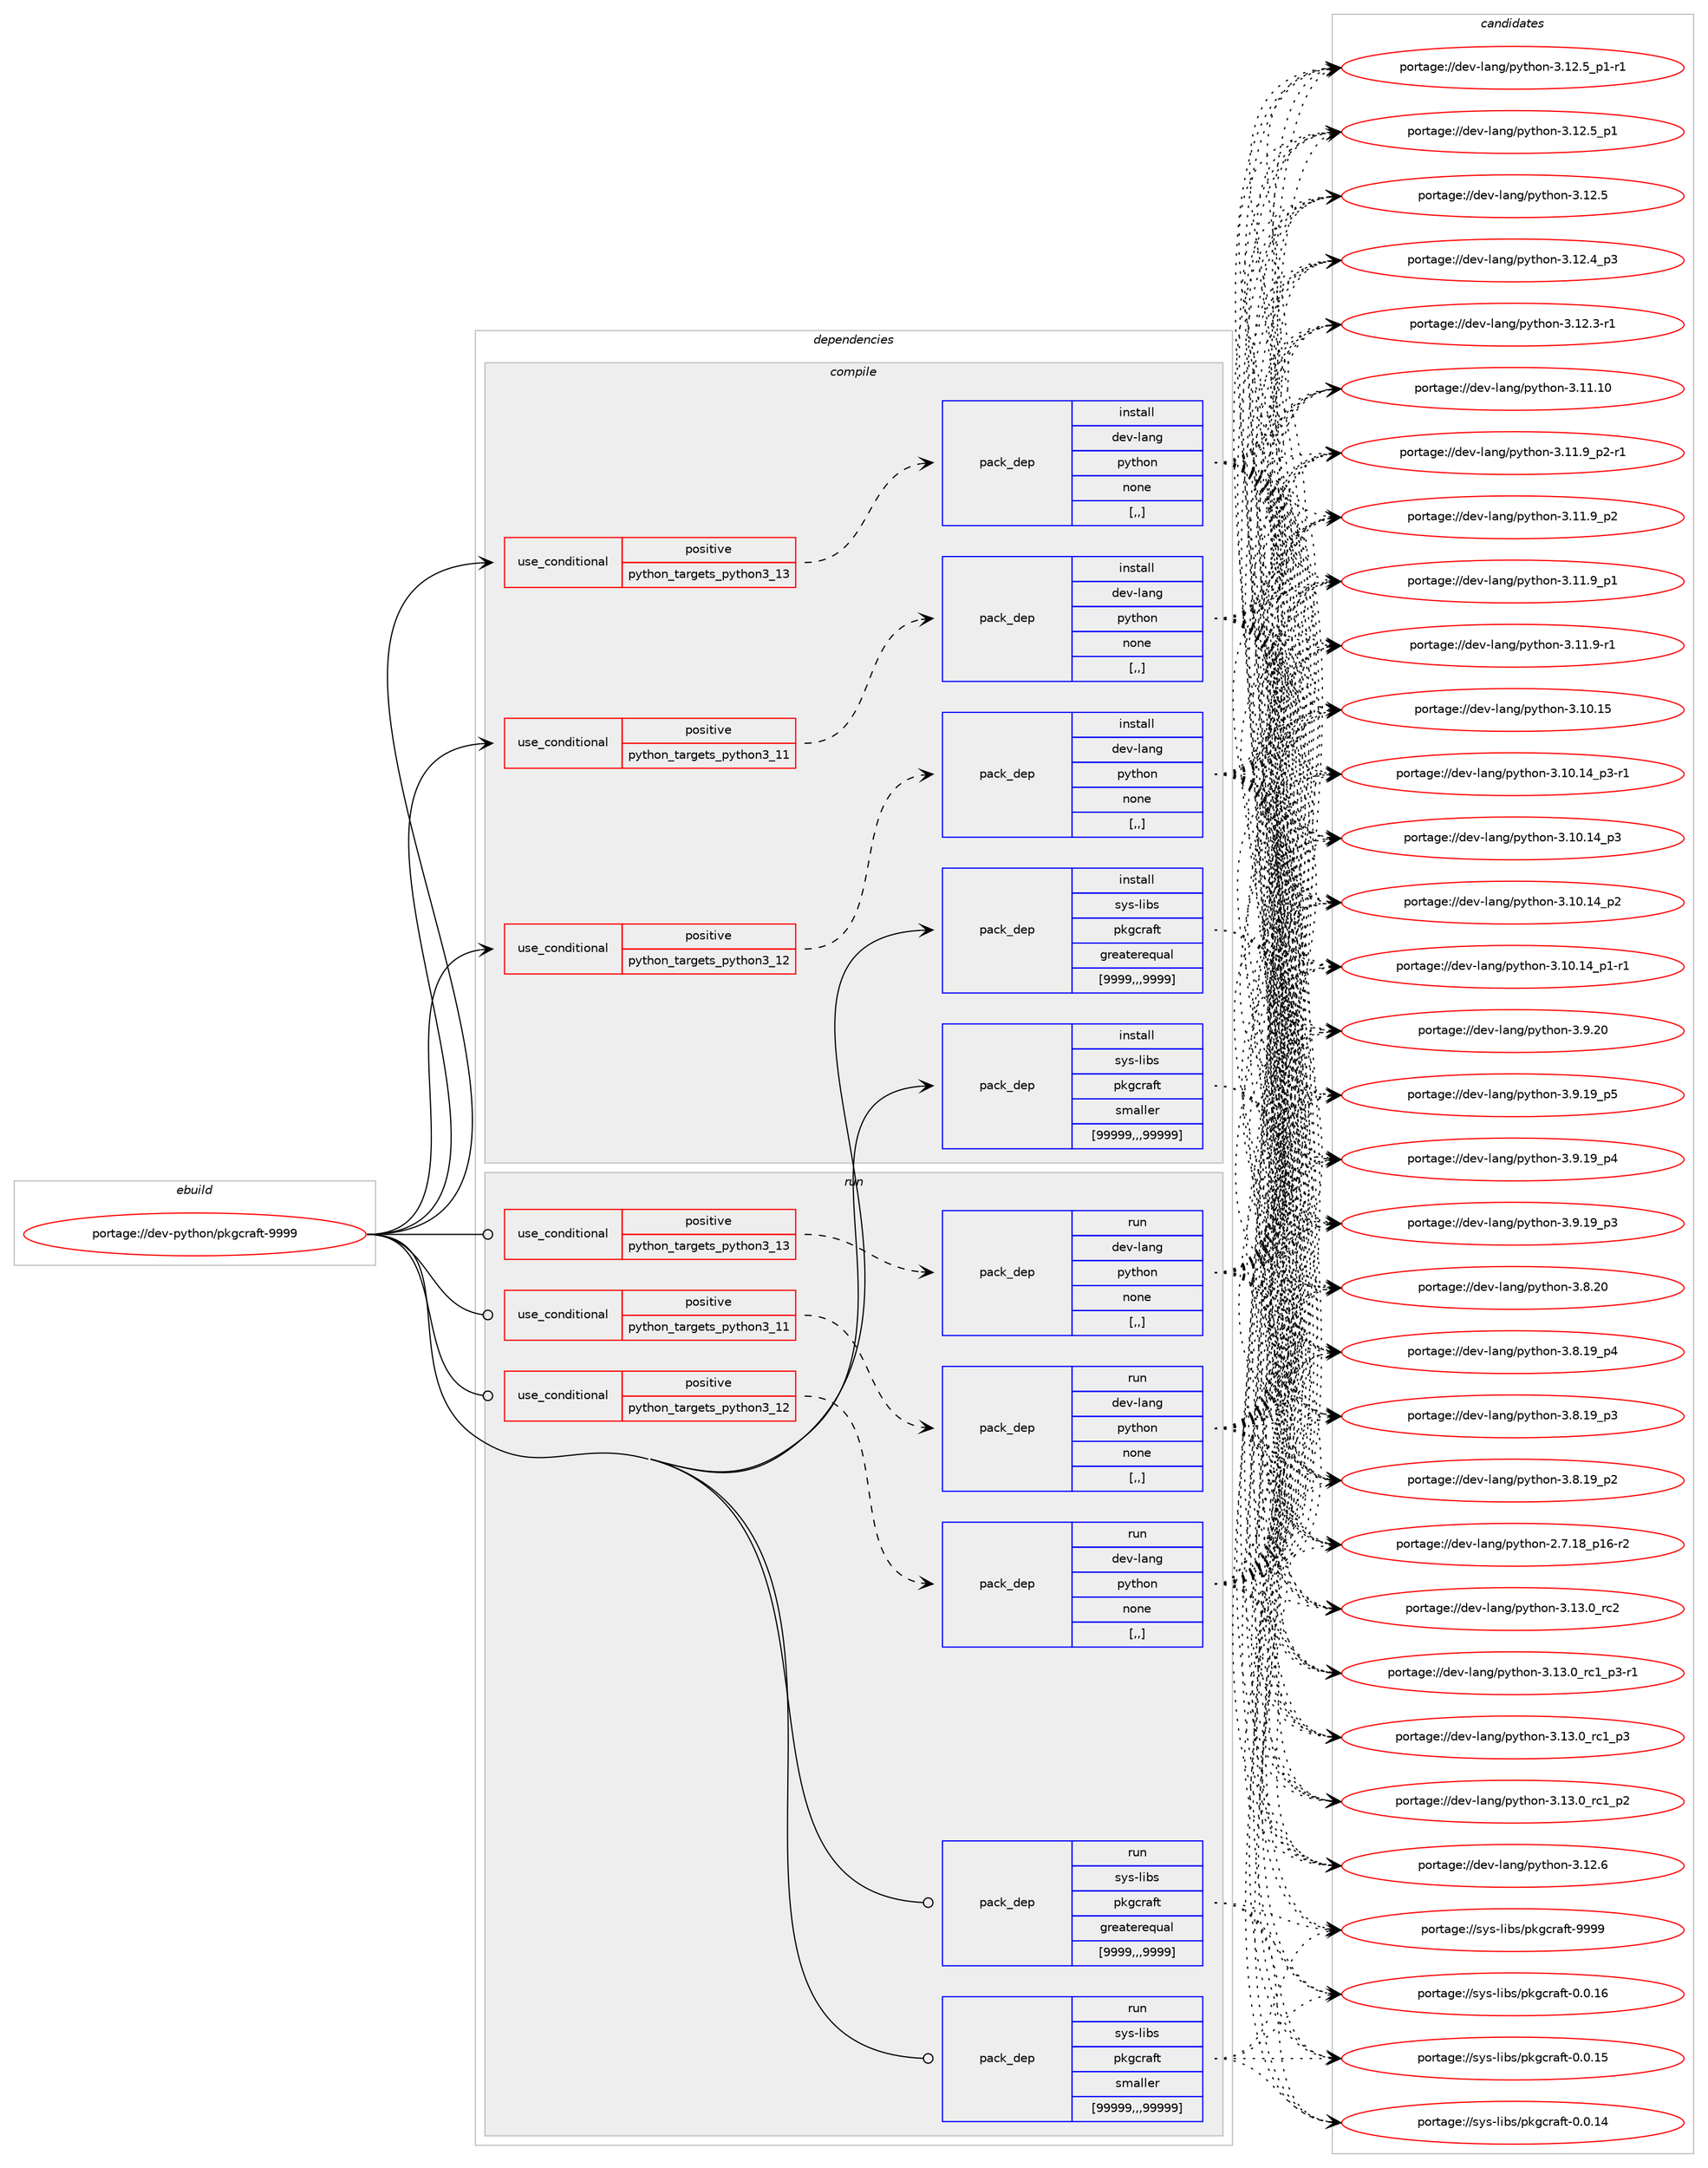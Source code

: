 digraph prolog {

# *************
# Graph options
# *************

newrank=true;
concentrate=true;
compound=true;
graph [rankdir=LR,fontname=Helvetica,fontsize=10,ranksep=1.5];#, ranksep=2.5, nodesep=0.2];
edge  [arrowhead=vee];
node  [fontname=Helvetica,fontsize=10];

# **********
# The ebuild
# **********

subgraph cluster_leftcol {
color=gray;
label=<<i>ebuild</i>>;
id [label="portage://dev-python/pkgcraft-9999", color=red, width=4, href="../dev-python/pkgcraft-9999.svg"];
}

# ****************
# The dependencies
# ****************

subgraph cluster_midcol {
color=gray;
label=<<i>dependencies</i>>;
subgraph cluster_compile {
fillcolor="#eeeeee";
style=filled;
label=<<i>compile</i>>;
subgraph cond166524 {
dependency649297 [label=<<TABLE BORDER="0" CELLBORDER="1" CELLSPACING="0" CELLPADDING="4"><TR><TD ROWSPAN="3" CELLPADDING="10">use_conditional</TD></TR><TR><TD>positive</TD></TR><TR><TD>python_targets_python3_11</TD></TR></TABLE>>, shape=none, color=red];
subgraph pack477952 {
dependency649298 [label=<<TABLE BORDER="0" CELLBORDER="1" CELLSPACING="0" CELLPADDING="4" WIDTH="220"><TR><TD ROWSPAN="6" CELLPADDING="30">pack_dep</TD></TR><TR><TD WIDTH="110">install</TD></TR><TR><TD>dev-lang</TD></TR><TR><TD>python</TD></TR><TR><TD>none</TD></TR><TR><TD>[,,]</TD></TR></TABLE>>, shape=none, color=blue];
}
dependency649297:e -> dependency649298:w [weight=20,style="dashed",arrowhead="vee"];
}
id:e -> dependency649297:w [weight=20,style="solid",arrowhead="vee"];
subgraph cond166525 {
dependency649299 [label=<<TABLE BORDER="0" CELLBORDER="1" CELLSPACING="0" CELLPADDING="4"><TR><TD ROWSPAN="3" CELLPADDING="10">use_conditional</TD></TR><TR><TD>positive</TD></TR><TR><TD>python_targets_python3_12</TD></TR></TABLE>>, shape=none, color=red];
subgraph pack477953 {
dependency649300 [label=<<TABLE BORDER="0" CELLBORDER="1" CELLSPACING="0" CELLPADDING="4" WIDTH="220"><TR><TD ROWSPAN="6" CELLPADDING="30">pack_dep</TD></TR><TR><TD WIDTH="110">install</TD></TR><TR><TD>dev-lang</TD></TR><TR><TD>python</TD></TR><TR><TD>none</TD></TR><TR><TD>[,,]</TD></TR></TABLE>>, shape=none, color=blue];
}
dependency649299:e -> dependency649300:w [weight=20,style="dashed",arrowhead="vee"];
}
id:e -> dependency649299:w [weight=20,style="solid",arrowhead="vee"];
subgraph cond166526 {
dependency649301 [label=<<TABLE BORDER="0" CELLBORDER="1" CELLSPACING="0" CELLPADDING="4"><TR><TD ROWSPAN="3" CELLPADDING="10">use_conditional</TD></TR><TR><TD>positive</TD></TR><TR><TD>python_targets_python3_13</TD></TR></TABLE>>, shape=none, color=red];
subgraph pack477954 {
dependency649302 [label=<<TABLE BORDER="0" CELLBORDER="1" CELLSPACING="0" CELLPADDING="4" WIDTH="220"><TR><TD ROWSPAN="6" CELLPADDING="30">pack_dep</TD></TR><TR><TD WIDTH="110">install</TD></TR><TR><TD>dev-lang</TD></TR><TR><TD>python</TD></TR><TR><TD>none</TD></TR><TR><TD>[,,]</TD></TR></TABLE>>, shape=none, color=blue];
}
dependency649301:e -> dependency649302:w [weight=20,style="dashed",arrowhead="vee"];
}
id:e -> dependency649301:w [weight=20,style="solid",arrowhead="vee"];
subgraph pack477955 {
dependency649303 [label=<<TABLE BORDER="0" CELLBORDER="1" CELLSPACING="0" CELLPADDING="4" WIDTH="220"><TR><TD ROWSPAN="6" CELLPADDING="30">pack_dep</TD></TR><TR><TD WIDTH="110">install</TD></TR><TR><TD>sys-libs</TD></TR><TR><TD>pkgcraft</TD></TR><TR><TD>greaterequal</TD></TR><TR><TD>[9999,,,9999]</TD></TR></TABLE>>, shape=none, color=blue];
}
id:e -> dependency649303:w [weight=20,style="solid",arrowhead="vee"];
subgraph pack477956 {
dependency649304 [label=<<TABLE BORDER="0" CELLBORDER="1" CELLSPACING="0" CELLPADDING="4" WIDTH="220"><TR><TD ROWSPAN="6" CELLPADDING="30">pack_dep</TD></TR><TR><TD WIDTH="110">install</TD></TR><TR><TD>sys-libs</TD></TR><TR><TD>pkgcraft</TD></TR><TR><TD>smaller</TD></TR><TR><TD>[99999,,,99999]</TD></TR></TABLE>>, shape=none, color=blue];
}
id:e -> dependency649304:w [weight=20,style="solid",arrowhead="vee"];
}
subgraph cluster_compileandrun {
fillcolor="#eeeeee";
style=filled;
label=<<i>compile and run</i>>;
}
subgraph cluster_run {
fillcolor="#eeeeee";
style=filled;
label=<<i>run</i>>;
subgraph cond166527 {
dependency649305 [label=<<TABLE BORDER="0" CELLBORDER="1" CELLSPACING="0" CELLPADDING="4"><TR><TD ROWSPAN="3" CELLPADDING="10">use_conditional</TD></TR><TR><TD>positive</TD></TR><TR><TD>python_targets_python3_11</TD></TR></TABLE>>, shape=none, color=red];
subgraph pack477957 {
dependency649306 [label=<<TABLE BORDER="0" CELLBORDER="1" CELLSPACING="0" CELLPADDING="4" WIDTH="220"><TR><TD ROWSPAN="6" CELLPADDING="30">pack_dep</TD></TR><TR><TD WIDTH="110">run</TD></TR><TR><TD>dev-lang</TD></TR><TR><TD>python</TD></TR><TR><TD>none</TD></TR><TR><TD>[,,]</TD></TR></TABLE>>, shape=none, color=blue];
}
dependency649305:e -> dependency649306:w [weight=20,style="dashed",arrowhead="vee"];
}
id:e -> dependency649305:w [weight=20,style="solid",arrowhead="odot"];
subgraph cond166528 {
dependency649307 [label=<<TABLE BORDER="0" CELLBORDER="1" CELLSPACING="0" CELLPADDING="4"><TR><TD ROWSPAN="3" CELLPADDING="10">use_conditional</TD></TR><TR><TD>positive</TD></TR><TR><TD>python_targets_python3_12</TD></TR></TABLE>>, shape=none, color=red];
subgraph pack477958 {
dependency649308 [label=<<TABLE BORDER="0" CELLBORDER="1" CELLSPACING="0" CELLPADDING="4" WIDTH="220"><TR><TD ROWSPAN="6" CELLPADDING="30">pack_dep</TD></TR><TR><TD WIDTH="110">run</TD></TR><TR><TD>dev-lang</TD></TR><TR><TD>python</TD></TR><TR><TD>none</TD></TR><TR><TD>[,,]</TD></TR></TABLE>>, shape=none, color=blue];
}
dependency649307:e -> dependency649308:w [weight=20,style="dashed",arrowhead="vee"];
}
id:e -> dependency649307:w [weight=20,style="solid",arrowhead="odot"];
subgraph cond166529 {
dependency649309 [label=<<TABLE BORDER="0" CELLBORDER="1" CELLSPACING="0" CELLPADDING="4"><TR><TD ROWSPAN="3" CELLPADDING="10">use_conditional</TD></TR><TR><TD>positive</TD></TR><TR><TD>python_targets_python3_13</TD></TR></TABLE>>, shape=none, color=red];
subgraph pack477959 {
dependency649310 [label=<<TABLE BORDER="0" CELLBORDER="1" CELLSPACING="0" CELLPADDING="4" WIDTH="220"><TR><TD ROWSPAN="6" CELLPADDING="30">pack_dep</TD></TR><TR><TD WIDTH="110">run</TD></TR><TR><TD>dev-lang</TD></TR><TR><TD>python</TD></TR><TR><TD>none</TD></TR><TR><TD>[,,]</TD></TR></TABLE>>, shape=none, color=blue];
}
dependency649309:e -> dependency649310:w [weight=20,style="dashed",arrowhead="vee"];
}
id:e -> dependency649309:w [weight=20,style="solid",arrowhead="odot"];
subgraph pack477960 {
dependency649311 [label=<<TABLE BORDER="0" CELLBORDER="1" CELLSPACING="0" CELLPADDING="4" WIDTH="220"><TR><TD ROWSPAN="6" CELLPADDING="30">pack_dep</TD></TR><TR><TD WIDTH="110">run</TD></TR><TR><TD>sys-libs</TD></TR><TR><TD>pkgcraft</TD></TR><TR><TD>greaterequal</TD></TR><TR><TD>[9999,,,9999]</TD></TR></TABLE>>, shape=none, color=blue];
}
id:e -> dependency649311:w [weight=20,style="solid",arrowhead="odot"];
subgraph pack477961 {
dependency649312 [label=<<TABLE BORDER="0" CELLBORDER="1" CELLSPACING="0" CELLPADDING="4" WIDTH="220"><TR><TD ROWSPAN="6" CELLPADDING="30">pack_dep</TD></TR><TR><TD WIDTH="110">run</TD></TR><TR><TD>sys-libs</TD></TR><TR><TD>pkgcraft</TD></TR><TR><TD>smaller</TD></TR><TR><TD>[99999,,,99999]</TD></TR></TABLE>>, shape=none, color=blue];
}
id:e -> dependency649312:w [weight=20,style="solid",arrowhead="odot"];
}
}

# **************
# The candidates
# **************

subgraph cluster_choices {
rank=same;
color=gray;
label=<<i>candidates</i>>;

subgraph choice477952 {
color=black;
nodesep=1;
choice10010111845108971101034711212111610411111045514649514648951149950 [label="portage://dev-lang/python-3.13.0_rc2", color=red, width=4,href="../dev-lang/python-3.13.0_rc2.svg"];
choice1001011184510897110103471121211161041111104551464951464895114994995112514511449 [label="portage://dev-lang/python-3.13.0_rc1_p3-r1", color=red, width=4,href="../dev-lang/python-3.13.0_rc1_p3-r1.svg"];
choice100101118451089711010347112121116104111110455146495146489511499499511251 [label="portage://dev-lang/python-3.13.0_rc1_p3", color=red, width=4,href="../dev-lang/python-3.13.0_rc1_p3.svg"];
choice100101118451089711010347112121116104111110455146495146489511499499511250 [label="portage://dev-lang/python-3.13.0_rc1_p2", color=red, width=4,href="../dev-lang/python-3.13.0_rc1_p2.svg"];
choice10010111845108971101034711212111610411111045514649504654 [label="portage://dev-lang/python-3.12.6", color=red, width=4,href="../dev-lang/python-3.12.6.svg"];
choice1001011184510897110103471121211161041111104551464950465395112494511449 [label="portage://dev-lang/python-3.12.5_p1-r1", color=red, width=4,href="../dev-lang/python-3.12.5_p1-r1.svg"];
choice100101118451089711010347112121116104111110455146495046539511249 [label="portage://dev-lang/python-3.12.5_p1", color=red, width=4,href="../dev-lang/python-3.12.5_p1.svg"];
choice10010111845108971101034711212111610411111045514649504653 [label="portage://dev-lang/python-3.12.5", color=red, width=4,href="../dev-lang/python-3.12.5.svg"];
choice100101118451089711010347112121116104111110455146495046529511251 [label="portage://dev-lang/python-3.12.4_p3", color=red, width=4,href="../dev-lang/python-3.12.4_p3.svg"];
choice100101118451089711010347112121116104111110455146495046514511449 [label="portage://dev-lang/python-3.12.3-r1", color=red, width=4,href="../dev-lang/python-3.12.3-r1.svg"];
choice1001011184510897110103471121211161041111104551464949464948 [label="portage://dev-lang/python-3.11.10", color=red, width=4,href="../dev-lang/python-3.11.10.svg"];
choice1001011184510897110103471121211161041111104551464949465795112504511449 [label="portage://dev-lang/python-3.11.9_p2-r1", color=red, width=4,href="../dev-lang/python-3.11.9_p2-r1.svg"];
choice100101118451089711010347112121116104111110455146494946579511250 [label="portage://dev-lang/python-3.11.9_p2", color=red, width=4,href="../dev-lang/python-3.11.9_p2.svg"];
choice100101118451089711010347112121116104111110455146494946579511249 [label="portage://dev-lang/python-3.11.9_p1", color=red, width=4,href="../dev-lang/python-3.11.9_p1.svg"];
choice100101118451089711010347112121116104111110455146494946574511449 [label="portage://dev-lang/python-3.11.9-r1", color=red, width=4,href="../dev-lang/python-3.11.9-r1.svg"];
choice1001011184510897110103471121211161041111104551464948464953 [label="portage://dev-lang/python-3.10.15", color=red, width=4,href="../dev-lang/python-3.10.15.svg"];
choice100101118451089711010347112121116104111110455146494846495295112514511449 [label="portage://dev-lang/python-3.10.14_p3-r1", color=red, width=4,href="../dev-lang/python-3.10.14_p3-r1.svg"];
choice10010111845108971101034711212111610411111045514649484649529511251 [label="portage://dev-lang/python-3.10.14_p3", color=red, width=4,href="../dev-lang/python-3.10.14_p3.svg"];
choice10010111845108971101034711212111610411111045514649484649529511250 [label="portage://dev-lang/python-3.10.14_p2", color=red, width=4,href="../dev-lang/python-3.10.14_p2.svg"];
choice100101118451089711010347112121116104111110455146494846495295112494511449 [label="portage://dev-lang/python-3.10.14_p1-r1", color=red, width=4,href="../dev-lang/python-3.10.14_p1-r1.svg"];
choice10010111845108971101034711212111610411111045514657465048 [label="portage://dev-lang/python-3.9.20", color=red, width=4,href="../dev-lang/python-3.9.20.svg"];
choice100101118451089711010347112121116104111110455146574649579511253 [label="portage://dev-lang/python-3.9.19_p5", color=red, width=4,href="../dev-lang/python-3.9.19_p5.svg"];
choice100101118451089711010347112121116104111110455146574649579511252 [label="portage://dev-lang/python-3.9.19_p4", color=red, width=4,href="../dev-lang/python-3.9.19_p4.svg"];
choice100101118451089711010347112121116104111110455146574649579511251 [label="portage://dev-lang/python-3.9.19_p3", color=red, width=4,href="../dev-lang/python-3.9.19_p3.svg"];
choice10010111845108971101034711212111610411111045514656465048 [label="portage://dev-lang/python-3.8.20", color=red, width=4,href="../dev-lang/python-3.8.20.svg"];
choice100101118451089711010347112121116104111110455146564649579511252 [label="portage://dev-lang/python-3.8.19_p4", color=red, width=4,href="../dev-lang/python-3.8.19_p4.svg"];
choice100101118451089711010347112121116104111110455146564649579511251 [label="portage://dev-lang/python-3.8.19_p3", color=red, width=4,href="../dev-lang/python-3.8.19_p3.svg"];
choice100101118451089711010347112121116104111110455146564649579511250 [label="portage://dev-lang/python-3.8.19_p2", color=red, width=4,href="../dev-lang/python-3.8.19_p2.svg"];
choice100101118451089711010347112121116104111110455046554649569511249544511450 [label="portage://dev-lang/python-2.7.18_p16-r2", color=red, width=4,href="../dev-lang/python-2.7.18_p16-r2.svg"];
dependency649298:e -> choice10010111845108971101034711212111610411111045514649514648951149950:w [style=dotted,weight="100"];
dependency649298:e -> choice1001011184510897110103471121211161041111104551464951464895114994995112514511449:w [style=dotted,weight="100"];
dependency649298:e -> choice100101118451089711010347112121116104111110455146495146489511499499511251:w [style=dotted,weight="100"];
dependency649298:e -> choice100101118451089711010347112121116104111110455146495146489511499499511250:w [style=dotted,weight="100"];
dependency649298:e -> choice10010111845108971101034711212111610411111045514649504654:w [style=dotted,weight="100"];
dependency649298:e -> choice1001011184510897110103471121211161041111104551464950465395112494511449:w [style=dotted,weight="100"];
dependency649298:e -> choice100101118451089711010347112121116104111110455146495046539511249:w [style=dotted,weight="100"];
dependency649298:e -> choice10010111845108971101034711212111610411111045514649504653:w [style=dotted,weight="100"];
dependency649298:e -> choice100101118451089711010347112121116104111110455146495046529511251:w [style=dotted,weight="100"];
dependency649298:e -> choice100101118451089711010347112121116104111110455146495046514511449:w [style=dotted,weight="100"];
dependency649298:e -> choice1001011184510897110103471121211161041111104551464949464948:w [style=dotted,weight="100"];
dependency649298:e -> choice1001011184510897110103471121211161041111104551464949465795112504511449:w [style=dotted,weight="100"];
dependency649298:e -> choice100101118451089711010347112121116104111110455146494946579511250:w [style=dotted,weight="100"];
dependency649298:e -> choice100101118451089711010347112121116104111110455146494946579511249:w [style=dotted,weight="100"];
dependency649298:e -> choice100101118451089711010347112121116104111110455146494946574511449:w [style=dotted,weight="100"];
dependency649298:e -> choice1001011184510897110103471121211161041111104551464948464953:w [style=dotted,weight="100"];
dependency649298:e -> choice100101118451089711010347112121116104111110455146494846495295112514511449:w [style=dotted,weight="100"];
dependency649298:e -> choice10010111845108971101034711212111610411111045514649484649529511251:w [style=dotted,weight="100"];
dependency649298:e -> choice10010111845108971101034711212111610411111045514649484649529511250:w [style=dotted,weight="100"];
dependency649298:e -> choice100101118451089711010347112121116104111110455146494846495295112494511449:w [style=dotted,weight="100"];
dependency649298:e -> choice10010111845108971101034711212111610411111045514657465048:w [style=dotted,weight="100"];
dependency649298:e -> choice100101118451089711010347112121116104111110455146574649579511253:w [style=dotted,weight="100"];
dependency649298:e -> choice100101118451089711010347112121116104111110455146574649579511252:w [style=dotted,weight="100"];
dependency649298:e -> choice100101118451089711010347112121116104111110455146574649579511251:w [style=dotted,weight="100"];
dependency649298:e -> choice10010111845108971101034711212111610411111045514656465048:w [style=dotted,weight="100"];
dependency649298:e -> choice100101118451089711010347112121116104111110455146564649579511252:w [style=dotted,weight="100"];
dependency649298:e -> choice100101118451089711010347112121116104111110455146564649579511251:w [style=dotted,weight="100"];
dependency649298:e -> choice100101118451089711010347112121116104111110455146564649579511250:w [style=dotted,weight="100"];
dependency649298:e -> choice100101118451089711010347112121116104111110455046554649569511249544511450:w [style=dotted,weight="100"];
}
subgraph choice477953 {
color=black;
nodesep=1;
choice10010111845108971101034711212111610411111045514649514648951149950 [label="portage://dev-lang/python-3.13.0_rc2", color=red, width=4,href="../dev-lang/python-3.13.0_rc2.svg"];
choice1001011184510897110103471121211161041111104551464951464895114994995112514511449 [label="portage://dev-lang/python-3.13.0_rc1_p3-r1", color=red, width=4,href="../dev-lang/python-3.13.0_rc1_p3-r1.svg"];
choice100101118451089711010347112121116104111110455146495146489511499499511251 [label="portage://dev-lang/python-3.13.0_rc1_p3", color=red, width=4,href="../dev-lang/python-3.13.0_rc1_p3.svg"];
choice100101118451089711010347112121116104111110455146495146489511499499511250 [label="portage://dev-lang/python-3.13.0_rc1_p2", color=red, width=4,href="../dev-lang/python-3.13.0_rc1_p2.svg"];
choice10010111845108971101034711212111610411111045514649504654 [label="portage://dev-lang/python-3.12.6", color=red, width=4,href="../dev-lang/python-3.12.6.svg"];
choice1001011184510897110103471121211161041111104551464950465395112494511449 [label="portage://dev-lang/python-3.12.5_p1-r1", color=red, width=4,href="../dev-lang/python-3.12.5_p1-r1.svg"];
choice100101118451089711010347112121116104111110455146495046539511249 [label="portage://dev-lang/python-3.12.5_p1", color=red, width=4,href="../dev-lang/python-3.12.5_p1.svg"];
choice10010111845108971101034711212111610411111045514649504653 [label="portage://dev-lang/python-3.12.5", color=red, width=4,href="../dev-lang/python-3.12.5.svg"];
choice100101118451089711010347112121116104111110455146495046529511251 [label="portage://dev-lang/python-3.12.4_p3", color=red, width=4,href="../dev-lang/python-3.12.4_p3.svg"];
choice100101118451089711010347112121116104111110455146495046514511449 [label="portage://dev-lang/python-3.12.3-r1", color=red, width=4,href="../dev-lang/python-3.12.3-r1.svg"];
choice1001011184510897110103471121211161041111104551464949464948 [label="portage://dev-lang/python-3.11.10", color=red, width=4,href="../dev-lang/python-3.11.10.svg"];
choice1001011184510897110103471121211161041111104551464949465795112504511449 [label="portage://dev-lang/python-3.11.9_p2-r1", color=red, width=4,href="../dev-lang/python-3.11.9_p2-r1.svg"];
choice100101118451089711010347112121116104111110455146494946579511250 [label="portage://dev-lang/python-3.11.9_p2", color=red, width=4,href="../dev-lang/python-3.11.9_p2.svg"];
choice100101118451089711010347112121116104111110455146494946579511249 [label="portage://dev-lang/python-3.11.9_p1", color=red, width=4,href="../dev-lang/python-3.11.9_p1.svg"];
choice100101118451089711010347112121116104111110455146494946574511449 [label="portage://dev-lang/python-3.11.9-r1", color=red, width=4,href="../dev-lang/python-3.11.9-r1.svg"];
choice1001011184510897110103471121211161041111104551464948464953 [label="portage://dev-lang/python-3.10.15", color=red, width=4,href="../dev-lang/python-3.10.15.svg"];
choice100101118451089711010347112121116104111110455146494846495295112514511449 [label="portage://dev-lang/python-3.10.14_p3-r1", color=red, width=4,href="../dev-lang/python-3.10.14_p3-r1.svg"];
choice10010111845108971101034711212111610411111045514649484649529511251 [label="portage://dev-lang/python-3.10.14_p3", color=red, width=4,href="../dev-lang/python-3.10.14_p3.svg"];
choice10010111845108971101034711212111610411111045514649484649529511250 [label="portage://dev-lang/python-3.10.14_p2", color=red, width=4,href="../dev-lang/python-3.10.14_p2.svg"];
choice100101118451089711010347112121116104111110455146494846495295112494511449 [label="portage://dev-lang/python-3.10.14_p1-r1", color=red, width=4,href="../dev-lang/python-3.10.14_p1-r1.svg"];
choice10010111845108971101034711212111610411111045514657465048 [label="portage://dev-lang/python-3.9.20", color=red, width=4,href="../dev-lang/python-3.9.20.svg"];
choice100101118451089711010347112121116104111110455146574649579511253 [label="portage://dev-lang/python-3.9.19_p5", color=red, width=4,href="../dev-lang/python-3.9.19_p5.svg"];
choice100101118451089711010347112121116104111110455146574649579511252 [label="portage://dev-lang/python-3.9.19_p4", color=red, width=4,href="../dev-lang/python-3.9.19_p4.svg"];
choice100101118451089711010347112121116104111110455146574649579511251 [label="portage://dev-lang/python-3.9.19_p3", color=red, width=4,href="../dev-lang/python-3.9.19_p3.svg"];
choice10010111845108971101034711212111610411111045514656465048 [label="portage://dev-lang/python-3.8.20", color=red, width=4,href="../dev-lang/python-3.8.20.svg"];
choice100101118451089711010347112121116104111110455146564649579511252 [label="portage://dev-lang/python-3.8.19_p4", color=red, width=4,href="../dev-lang/python-3.8.19_p4.svg"];
choice100101118451089711010347112121116104111110455146564649579511251 [label="portage://dev-lang/python-3.8.19_p3", color=red, width=4,href="../dev-lang/python-3.8.19_p3.svg"];
choice100101118451089711010347112121116104111110455146564649579511250 [label="portage://dev-lang/python-3.8.19_p2", color=red, width=4,href="../dev-lang/python-3.8.19_p2.svg"];
choice100101118451089711010347112121116104111110455046554649569511249544511450 [label="portage://dev-lang/python-2.7.18_p16-r2", color=red, width=4,href="../dev-lang/python-2.7.18_p16-r2.svg"];
dependency649300:e -> choice10010111845108971101034711212111610411111045514649514648951149950:w [style=dotted,weight="100"];
dependency649300:e -> choice1001011184510897110103471121211161041111104551464951464895114994995112514511449:w [style=dotted,weight="100"];
dependency649300:e -> choice100101118451089711010347112121116104111110455146495146489511499499511251:w [style=dotted,weight="100"];
dependency649300:e -> choice100101118451089711010347112121116104111110455146495146489511499499511250:w [style=dotted,weight="100"];
dependency649300:e -> choice10010111845108971101034711212111610411111045514649504654:w [style=dotted,weight="100"];
dependency649300:e -> choice1001011184510897110103471121211161041111104551464950465395112494511449:w [style=dotted,weight="100"];
dependency649300:e -> choice100101118451089711010347112121116104111110455146495046539511249:w [style=dotted,weight="100"];
dependency649300:e -> choice10010111845108971101034711212111610411111045514649504653:w [style=dotted,weight="100"];
dependency649300:e -> choice100101118451089711010347112121116104111110455146495046529511251:w [style=dotted,weight="100"];
dependency649300:e -> choice100101118451089711010347112121116104111110455146495046514511449:w [style=dotted,weight="100"];
dependency649300:e -> choice1001011184510897110103471121211161041111104551464949464948:w [style=dotted,weight="100"];
dependency649300:e -> choice1001011184510897110103471121211161041111104551464949465795112504511449:w [style=dotted,weight="100"];
dependency649300:e -> choice100101118451089711010347112121116104111110455146494946579511250:w [style=dotted,weight="100"];
dependency649300:e -> choice100101118451089711010347112121116104111110455146494946579511249:w [style=dotted,weight="100"];
dependency649300:e -> choice100101118451089711010347112121116104111110455146494946574511449:w [style=dotted,weight="100"];
dependency649300:e -> choice1001011184510897110103471121211161041111104551464948464953:w [style=dotted,weight="100"];
dependency649300:e -> choice100101118451089711010347112121116104111110455146494846495295112514511449:w [style=dotted,weight="100"];
dependency649300:e -> choice10010111845108971101034711212111610411111045514649484649529511251:w [style=dotted,weight="100"];
dependency649300:e -> choice10010111845108971101034711212111610411111045514649484649529511250:w [style=dotted,weight="100"];
dependency649300:e -> choice100101118451089711010347112121116104111110455146494846495295112494511449:w [style=dotted,weight="100"];
dependency649300:e -> choice10010111845108971101034711212111610411111045514657465048:w [style=dotted,weight="100"];
dependency649300:e -> choice100101118451089711010347112121116104111110455146574649579511253:w [style=dotted,weight="100"];
dependency649300:e -> choice100101118451089711010347112121116104111110455146574649579511252:w [style=dotted,weight="100"];
dependency649300:e -> choice100101118451089711010347112121116104111110455146574649579511251:w [style=dotted,weight="100"];
dependency649300:e -> choice10010111845108971101034711212111610411111045514656465048:w [style=dotted,weight="100"];
dependency649300:e -> choice100101118451089711010347112121116104111110455146564649579511252:w [style=dotted,weight="100"];
dependency649300:e -> choice100101118451089711010347112121116104111110455146564649579511251:w [style=dotted,weight="100"];
dependency649300:e -> choice100101118451089711010347112121116104111110455146564649579511250:w [style=dotted,weight="100"];
dependency649300:e -> choice100101118451089711010347112121116104111110455046554649569511249544511450:w [style=dotted,weight="100"];
}
subgraph choice477954 {
color=black;
nodesep=1;
choice10010111845108971101034711212111610411111045514649514648951149950 [label="portage://dev-lang/python-3.13.0_rc2", color=red, width=4,href="../dev-lang/python-3.13.0_rc2.svg"];
choice1001011184510897110103471121211161041111104551464951464895114994995112514511449 [label="portage://dev-lang/python-3.13.0_rc1_p3-r1", color=red, width=4,href="../dev-lang/python-3.13.0_rc1_p3-r1.svg"];
choice100101118451089711010347112121116104111110455146495146489511499499511251 [label="portage://dev-lang/python-3.13.0_rc1_p3", color=red, width=4,href="../dev-lang/python-3.13.0_rc1_p3.svg"];
choice100101118451089711010347112121116104111110455146495146489511499499511250 [label="portage://dev-lang/python-3.13.0_rc1_p2", color=red, width=4,href="../dev-lang/python-3.13.0_rc1_p2.svg"];
choice10010111845108971101034711212111610411111045514649504654 [label="portage://dev-lang/python-3.12.6", color=red, width=4,href="../dev-lang/python-3.12.6.svg"];
choice1001011184510897110103471121211161041111104551464950465395112494511449 [label="portage://dev-lang/python-3.12.5_p1-r1", color=red, width=4,href="../dev-lang/python-3.12.5_p1-r1.svg"];
choice100101118451089711010347112121116104111110455146495046539511249 [label="portage://dev-lang/python-3.12.5_p1", color=red, width=4,href="../dev-lang/python-3.12.5_p1.svg"];
choice10010111845108971101034711212111610411111045514649504653 [label="portage://dev-lang/python-3.12.5", color=red, width=4,href="../dev-lang/python-3.12.5.svg"];
choice100101118451089711010347112121116104111110455146495046529511251 [label="portage://dev-lang/python-3.12.4_p3", color=red, width=4,href="../dev-lang/python-3.12.4_p3.svg"];
choice100101118451089711010347112121116104111110455146495046514511449 [label="portage://dev-lang/python-3.12.3-r1", color=red, width=4,href="../dev-lang/python-3.12.3-r1.svg"];
choice1001011184510897110103471121211161041111104551464949464948 [label="portage://dev-lang/python-3.11.10", color=red, width=4,href="../dev-lang/python-3.11.10.svg"];
choice1001011184510897110103471121211161041111104551464949465795112504511449 [label="portage://dev-lang/python-3.11.9_p2-r1", color=red, width=4,href="../dev-lang/python-3.11.9_p2-r1.svg"];
choice100101118451089711010347112121116104111110455146494946579511250 [label="portage://dev-lang/python-3.11.9_p2", color=red, width=4,href="../dev-lang/python-3.11.9_p2.svg"];
choice100101118451089711010347112121116104111110455146494946579511249 [label="portage://dev-lang/python-3.11.9_p1", color=red, width=4,href="../dev-lang/python-3.11.9_p1.svg"];
choice100101118451089711010347112121116104111110455146494946574511449 [label="portage://dev-lang/python-3.11.9-r1", color=red, width=4,href="../dev-lang/python-3.11.9-r1.svg"];
choice1001011184510897110103471121211161041111104551464948464953 [label="portage://dev-lang/python-3.10.15", color=red, width=4,href="../dev-lang/python-3.10.15.svg"];
choice100101118451089711010347112121116104111110455146494846495295112514511449 [label="portage://dev-lang/python-3.10.14_p3-r1", color=red, width=4,href="../dev-lang/python-3.10.14_p3-r1.svg"];
choice10010111845108971101034711212111610411111045514649484649529511251 [label="portage://dev-lang/python-3.10.14_p3", color=red, width=4,href="../dev-lang/python-3.10.14_p3.svg"];
choice10010111845108971101034711212111610411111045514649484649529511250 [label="portage://dev-lang/python-3.10.14_p2", color=red, width=4,href="../dev-lang/python-3.10.14_p2.svg"];
choice100101118451089711010347112121116104111110455146494846495295112494511449 [label="portage://dev-lang/python-3.10.14_p1-r1", color=red, width=4,href="../dev-lang/python-3.10.14_p1-r1.svg"];
choice10010111845108971101034711212111610411111045514657465048 [label="portage://dev-lang/python-3.9.20", color=red, width=4,href="../dev-lang/python-3.9.20.svg"];
choice100101118451089711010347112121116104111110455146574649579511253 [label="portage://dev-lang/python-3.9.19_p5", color=red, width=4,href="../dev-lang/python-3.9.19_p5.svg"];
choice100101118451089711010347112121116104111110455146574649579511252 [label="portage://dev-lang/python-3.9.19_p4", color=red, width=4,href="../dev-lang/python-3.9.19_p4.svg"];
choice100101118451089711010347112121116104111110455146574649579511251 [label="portage://dev-lang/python-3.9.19_p3", color=red, width=4,href="../dev-lang/python-3.9.19_p3.svg"];
choice10010111845108971101034711212111610411111045514656465048 [label="portage://dev-lang/python-3.8.20", color=red, width=4,href="../dev-lang/python-3.8.20.svg"];
choice100101118451089711010347112121116104111110455146564649579511252 [label="portage://dev-lang/python-3.8.19_p4", color=red, width=4,href="../dev-lang/python-3.8.19_p4.svg"];
choice100101118451089711010347112121116104111110455146564649579511251 [label="portage://dev-lang/python-3.8.19_p3", color=red, width=4,href="../dev-lang/python-3.8.19_p3.svg"];
choice100101118451089711010347112121116104111110455146564649579511250 [label="portage://dev-lang/python-3.8.19_p2", color=red, width=4,href="../dev-lang/python-3.8.19_p2.svg"];
choice100101118451089711010347112121116104111110455046554649569511249544511450 [label="portage://dev-lang/python-2.7.18_p16-r2", color=red, width=4,href="../dev-lang/python-2.7.18_p16-r2.svg"];
dependency649302:e -> choice10010111845108971101034711212111610411111045514649514648951149950:w [style=dotted,weight="100"];
dependency649302:e -> choice1001011184510897110103471121211161041111104551464951464895114994995112514511449:w [style=dotted,weight="100"];
dependency649302:e -> choice100101118451089711010347112121116104111110455146495146489511499499511251:w [style=dotted,weight="100"];
dependency649302:e -> choice100101118451089711010347112121116104111110455146495146489511499499511250:w [style=dotted,weight="100"];
dependency649302:e -> choice10010111845108971101034711212111610411111045514649504654:w [style=dotted,weight="100"];
dependency649302:e -> choice1001011184510897110103471121211161041111104551464950465395112494511449:w [style=dotted,weight="100"];
dependency649302:e -> choice100101118451089711010347112121116104111110455146495046539511249:w [style=dotted,weight="100"];
dependency649302:e -> choice10010111845108971101034711212111610411111045514649504653:w [style=dotted,weight="100"];
dependency649302:e -> choice100101118451089711010347112121116104111110455146495046529511251:w [style=dotted,weight="100"];
dependency649302:e -> choice100101118451089711010347112121116104111110455146495046514511449:w [style=dotted,weight="100"];
dependency649302:e -> choice1001011184510897110103471121211161041111104551464949464948:w [style=dotted,weight="100"];
dependency649302:e -> choice1001011184510897110103471121211161041111104551464949465795112504511449:w [style=dotted,weight="100"];
dependency649302:e -> choice100101118451089711010347112121116104111110455146494946579511250:w [style=dotted,weight="100"];
dependency649302:e -> choice100101118451089711010347112121116104111110455146494946579511249:w [style=dotted,weight="100"];
dependency649302:e -> choice100101118451089711010347112121116104111110455146494946574511449:w [style=dotted,weight="100"];
dependency649302:e -> choice1001011184510897110103471121211161041111104551464948464953:w [style=dotted,weight="100"];
dependency649302:e -> choice100101118451089711010347112121116104111110455146494846495295112514511449:w [style=dotted,weight="100"];
dependency649302:e -> choice10010111845108971101034711212111610411111045514649484649529511251:w [style=dotted,weight="100"];
dependency649302:e -> choice10010111845108971101034711212111610411111045514649484649529511250:w [style=dotted,weight="100"];
dependency649302:e -> choice100101118451089711010347112121116104111110455146494846495295112494511449:w [style=dotted,weight="100"];
dependency649302:e -> choice10010111845108971101034711212111610411111045514657465048:w [style=dotted,weight="100"];
dependency649302:e -> choice100101118451089711010347112121116104111110455146574649579511253:w [style=dotted,weight="100"];
dependency649302:e -> choice100101118451089711010347112121116104111110455146574649579511252:w [style=dotted,weight="100"];
dependency649302:e -> choice100101118451089711010347112121116104111110455146574649579511251:w [style=dotted,weight="100"];
dependency649302:e -> choice10010111845108971101034711212111610411111045514656465048:w [style=dotted,weight="100"];
dependency649302:e -> choice100101118451089711010347112121116104111110455146564649579511252:w [style=dotted,weight="100"];
dependency649302:e -> choice100101118451089711010347112121116104111110455146564649579511251:w [style=dotted,weight="100"];
dependency649302:e -> choice100101118451089711010347112121116104111110455146564649579511250:w [style=dotted,weight="100"];
dependency649302:e -> choice100101118451089711010347112121116104111110455046554649569511249544511450:w [style=dotted,weight="100"];
}
subgraph choice477955 {
color=black;
nodesep=1;
choice11512111545108105981154711210710399114971021164557575757 [label="portage://sys-libs/pkgcraft-9999", color=red, width=4,href="../sys-libs/pkgcraft-9999.svg"];
choice115121115451081059811547112107103991149710211645484648464954 [label="portage://sys-libs/pkgcraft-0.0.16", color=red, width=4,href="../sys-libs/pkgcraft-0.0.16.svg"];
choice115121115451081059811547112107103991149710211645484648464953 [label="portage://sys-libs/pkgcraft-0.0.15", color=red, width=4,href="../sys-libs/pkgcraft-0.0.15.svg"];
choice115121115451081059811547112107103991149710211645484648464952 [label="portage://sys-libs/pkgcraft-0.0.14", color=red, width=4,href="../sys-libs/pkgcraft-0.0.14.svg"];
dependency649303:e -> choice11512111545108105981154711210710399114971021164557575757:w [style=dotted,weight="100"];
dependency649303:e -> choice115121115451081059811547112107103991149710211645484648464954:w [style=dotted,weight="100"];
dependency649303:e -> choice115121115451081059811547112107103991149710211645484648464953:w [style=dotted,weight="100"];
dependency649303:e -> choice115121115451081059811547112107103991149710211645484648464952:w [style=dotted,weight="100"];
}
subgraph choice477956 {
color=black;
nodesep=1;
choice11512111545108105981154711210710399114971021164557575757 [label="portage://sys-libs/pkgcraft-9999", color=red, width=4,href="../sys-libs/pkgcraft-9999.svg"];
choice115121115451081059811547112107103991149710211645484648464954 [label="portage://sys-libs/pkgcraft-0.0.16", color=red, width=4,href="../sys-libs/pkgcraft-0.0.16.svg"];
choice115121115451081059811547112107103991149710211645484648464953 [label="portage://sys-libs/pkgcraft-0.0.15", color=red, width=4,href="../sys-libs/pkgcraft-0.0.15.svg"];
choice115121115451081059811547112107103991149710211645484648464952 [label="portage://sys-libs/pkgcraft-0.0.14", color=red, width=4,href="../sys-libs/pkgcraft-0.0.14.svg"];
dependency649304:e -> choice11512111545108105981154711210710399114971021164557575757:w [style=dotted,weight="100"];
dependency649304:e -> choice115121115451081059811547112107103991149710211645484648464954:w [style=dotted,weight="100"];
dependency649304:e -> choice115121115451081059811547112107103991149710211645484648464953:w [style=dotted,weight="100"];
dependency649304:e -> choice115121115451081059811547112107103991149710211645484648464952:w [style=dotted,weight="100"];
}
subgraph choice477957 {
color=black;
nodesep=1;
choice10010111845108971101034711212111610411111045514649514648951149950 [label="portage://dev-lang/python-3.13.0_rc2", color=red, width=4,href="../dev-lang/python-3.13.0_rc2.svg"];
choice1001011184510897110103471121211161041111104551464951464895114994995112514511449 [label="portage://dev-lang/python-3.13.0_rc1_p3-r1", color=red, width=4,href="../dev-lang/python-3.13.0_rc1_p3-r1.svg"];
choice100101118451089711010347112121116104111110455146495146489511499499511251 [label="portage://dev-lang/python-3.13.0_rc1_p3", color=red, width=4,href="../dev-lang/python-3.13.0_rc1_p3.svg"];
choice100101118451089711010347112121116104111110455146495146489511499499511250 [label="portage://dev-lang/python-3.13.0_rc1_p2", color=red, width=4,href="../dev-lang/python-3.13.0_rc1_p2.svg"];
choice10010111845108971101034711212111610411111045514649504654 [label="portage://dev-lang/python-3.12.6", color=red, width=4,href="../dev-lang/python-3.12.6.svg"];
choice1001011184510897110103471121211161041111104551464950465395112494511449 [label="portage://dev-lang/python-3.12.5_p1-r1", color=red, width=4,href="../dev-lang/python-3.12.5_p1-r1.svg"];
choice100101118451089711010347112121116104111110455146495046539511249 [label="portage://dev-lang/python-3.12.5_p1", color=red, width=4,href="../dev-lang/python-3.12.5_p1.svg"];
choice10010111845108971101034711212111610411111045514649504653 [label="portage://dev-lang/python-3.12.5", color=red, width=4,href="../dev-lang/python-3.12.5.svg"];
choice100101118451089711010347112121116104111110455146495046529511251 [label="portage://dev-lang/python-3.12.4_p3", color=red, width=4,href="../dev-lang/python-3.12.4_p3.svg"];
choice100101118451089711010347112121116104111110455146495046514511449 [label="portage://dev-lang/python-3.12.3-r1", color=red, width=4,href="../dev-lang/python-3.12.3-r1.svg"];
choice1001011184510897110103471121211161041111104551464949464948 [label="portage://dev-lang/python-3.11.10", color=red, width=4,href="../dev-lang/python-3.11.10.svg"];
choice1001011184510897110103471121211161041111104551464949465795112504511449 [label="portage://dev-lang/python-3.11.9_p2-r1", color=red, width=4,href="../dev-lang/python-3.11.9_p2-r1.svg"];
choice100101118451089711010347112121116104111110455146494946579511250 [label="portage://dev-lang/python-3.11.9_p2", color=red, width=4,href="../dev-lang/python-3.11.9_p2.svg"];
choice100101118451089711010347112121116104111110455146494946579511249 [label="portage://dev-lang/python-3.11.9_p1", color=red, width=4,href="../dev-lang/python-3.11.9_p1.svg"];
choice100101118451089711010347112121116104111110455146494946574511449 [label="portage://dev-lang/python-3.11.9-r1", color=red, width=4,href="../dev-lang/python-3.11.9-r1.svg"];
choice1001011184510897110103471121211161041111104551464948464953 [label="portage://dev-lang/python-3.10.15", color=red, width=4,href="../dev-lang/python-3.10.15.svg"];
choice100101118451089711010347112121116104111110455146494846495295112514511449 [label="portage://dev-lang/python-3.10.14_p3-r1", color=red, width=4,href="../dev-lang/python-3.10.14_p3-r1.svg"];
choice10010111845108971101034711212111610411111045514649484649529511251 [label="portage://dev-lang/python-3.10.14_p3", color=red, width=4,href="../dev-lang/python-3.10.14_p3.svg"];
choice10010111845108971101034711212111610411111045514649484649529511250 [label="portage://dev-lang/python-3.10.14_p2", color=red, width=4,href="../dev-lang/python-3.10.14_p2.svg"];
choice100101118451089711010347112121116104111110455146494846495295112494511449 [label="portage://dev-lang/python-3.10.14_p1-r1", color=red, width=4,href="../dev-lang/python-3.10.14_p1-r1.svg"];
choice10010111845108971101034711212111610411111045514657465048 [label="portage://dev-lang/python-3.9.20", color=red, width=4,href="../dev-lang/python-3.9.20.svg"];
choice100101118451089711010347112121116104111110455146574649579511253 [label="portage://dev-lang/python-3.9.19_p5", color=red, width=4,href="../dev-lang/python-3.9.19_p5.svg"];
choice100101118451089711010347112121116104111110455146574649579511252 [label="portage://dev-lang/python-3.9.19_p4", color=red, width=4,href="../dev-lang/python-3.9.19_p4.svg"];
choice100101118451089711010347112121116104111110455146574649579511251 [label="portage://dev-lang/python-3.9.19_p3", color=red, width=4,href="../dev-lang/python-3.9.19_p3.svg"];
choice10010111845108971101034711212111610411111045514656465048 [label="portage://dev-lang/python-3.8.20", color=red, width=4,href="../dev-lang/python-3.8.20.svg"];
choice100101118451089711010347112121116104111110455146564649579511252 [label="portage://dev-lang/python-3.8.19_p4", color=red, width=4,href="../dev-lang/python-3.8.19_p4.svg"];
choice100101118451089711010347112121116104111110455146564649579511251 [label="portage://dev-lang/python-3.8.19_p3", color=red, width=4,href="../dev-lang/python-3.8.19_p3.svg"];
choice100101118451089711010347112121116104111110455146564649579511250 [label="portage://dev-lang/python-3.8.19_p2", color=red, width=4,href="../dev-lang/python-3.8.19_p2.svg"];
choice100101118451089711010347112121116104111110455046554649569511249544511450 [label="portage://dev-lang/python-2.7.18_p16-r2", color=red, width=4,href="../dev-lang/python-2.7.18_p16-r2.svg"];
dependency649306:e -> choice10010111845108971101034711212111610411111045514649514648951149950:w [style=dotted,weight="100"];
dependency649306:e -> choice1001011184510897110103471121211161041111104551464951464895114994995112514511449:w [style=dotted,weight="100"];
dependency649306:e -> choice100101118451089711010347112121116104111110455146495146489511499499511251:w [style=dotted,weight="100"];
dependency649306:e -> choice100101118451089711010347112121116104111110455146495146489511499499511250:w [style=dotted,weight="100"];
dependency649306:e -> choice10010111845108971101034711212111610411111045514649504654:w [style=dotted,weight="100"];
dependency649306:e -> choice1001011184510897110103471121211161041111104551464950465395112494511449:w [style=dotted,weight="100"];
dependency649306:e -> choice100101118451089711010347112121116104111110455146495046539511249:w [style=dotted,weight="100"];
dependency649306:e -> choice10010111845108971101034711212111610411111045514649504653:w [style=dotted,weight="100"];
dependency649306:e -> choice100101118451089711010347112121116104111110455146495046529511251:w [style=dotted,weight="100"];
dependency649306:e -> choice100101118451089711010347112121116104111110455146495046514511449:w [style=dotted,weight="100"];
dependency649306:e -> choice1001011184510897110103471121211161041111104551464949464948:w [style=dotted,weight="100"];
dependency649306:e -> choice1001011184510897110103471121211161041111104551464949465795112504511449:w [style=dotted,weight="100"];
dependency649306:e -> choice100101118451089711010347112121116104111110455146494946579511250:w [style=dotted,weight="100"];
dependency649306:e -> choice100101118451089711010347112121116104111110455146494946579511249:w [style=dotted,weight="100"];
dependency649306:e -> choice100101118451089711010347112121116104111110455146494946574511449:w [style=dotted,weight="100"];
dependency649306:e -> choice1001011184510897110103471121211161041111104551464948464953:w [style=dotted,weight="100"];
dependency649306:e -> choice100101118451089711010347112121116104111110455146494846495295112514511449:w [style=dotted,weight="100"];
dependency649306:e -> choice10010111845108971101034711212111610411111045514649484649529511251:w [style=dotted,weight="100"];
dependency649306:e -> choice10010111845108971101034711212111610411111045514649484649529511250:w [style=dotted,weight="100"];
dependency649306:e -> choice100101118451089711010347112121116104111110455146494846495295112494511449:w [style=dotted,weight="100"];
dependency649306:e -> choice10010111845108971101034711212111610411111045514657465048:w [style=dotted,weight="100"];
dependency649306:e -> choice100101118451089711010347112121116104111110455146574649579511253:w [style=dotted,weight="100"];
dependency649306:e -> choice100101118451089711010347112121116104111110455146574649579511252:w [style=dotted,weight="100"];
dependency649306:e -> choice100101118451089711010347112121116104111110455146574649579511251:w [style=dotted,weight="100"];
dependency649306:e -> choice10010111845108971101034711212111610411111045514656465048:w [style=dotted,weight="100"];
dependency649306:e -> choice100101118451089711010347112121116104111110455146564649579511252:w [style=dotted,weight="100"];
dependency649306:e -> choice100101118451089711010347112121116104111110455146564649579511251:w [style=dotted,weight="100"];
dependency649306:e -> choice100101118451089711010347112121116104111110455146564649579511250:w [style=dotted,weight="100"];
dependency649306:e -> choice100101118451089711010347112121116104111110455046554649569511249544511450:w [style=dotted,weight="100"];
}
subgraph choice477958 {
color=black;
nodesep=1;
choice10010111845108971101034711212111610411111045514649514648951149950 [label="portage://dev-lang/python-3.13.0_rc2", color=red, width=4,href="../dev-lang/python-3.13.0_rc2.svg"];
choice1001011184510897110103471121211161041111104551464951464895114994995112514511449 [label="portage://dev-lang/python-3.13.0_rc1_p3-r1", color=red, width=4,href="../dev-lang/python-3.13.0_rc1_p3-r1.svg"];
choice100101118451089711010347112121116104111110455146495146489511499499511251 [label="portage://dev-lang/python-3.13.0_rc1_p3", color=red, width=4,href="../dev-lang/python-3.13.0_rc1_p3.svg"];
choice100101118451089711010347112121116104111110455146495146489511499499511250 [label="portage://dev-lang/python-3.13.0_rc1_p2", color=red, width=4,href="../dev-lang/python-3.13.0_rc1_p2.svg"];
choice10010111845108971101034711212111610411111045514649504654 [label="portage://dev-lang/python-3.12.6", color=red, width=4,href="../dev-lang/python-3.12.6.svg"];
choice1001011184510897110103471121211161041111104551464950465395112494511449 [label="portage://dev-lang/python-3.12.5_p1-r1", color=red, width=4,href="../dev-lang/python-3.12.5_p1-r1.svg"];
choice100101118451089711010347112121116104111110455146495046539511249 [label="portage://dev-lang/python-3.12.5_p1", color=red, width=4,href="../dev-lang/python-3.12.5_p1.svg"];
choice10010111845108971101034711212111610411111045514649504653 [label="portage://dev-lang/python-3.12.5", color=red, width=4,href="../dev-lang/python-3.12.5.svg"];
choice100101118451089711010347112121116104111110455146495046529511251 [label="portage://dev-lang/python-3.12.4_p3", color=red, width=4,href="../dev-lang/python-3.12.4_p3.svg"];
choice100101118451089711010347112121116104111110455146495046514511449 [label="portage://dev-lang/python-3.12.3-r1", color=red, width=4,href="../dev-lang/python-3.12.3-r1.svg"];
choice1001011184510897110103471121211161041111104551464949464948 [label="portage://dev-lang/python-3.11.10", color=red, width=4,href="../dev-lang/python-3.11.10.svg"];
choice1001011184510897110103471121211161041111104551464949465795112504511449 [label="portage://dev-lang/python-3.11.9_p2-r1", color=red, width=4,href="../dev-lang/python-3.11.9_p2-r1.svg"];
choice100101118451089711010347112121116104111110455146494946579511250 [label="portage://dev-lang/python-3.11.9_p2", color=red, width=4,href="../dev-lang/python-3.11.9_p2.svg"];
choice100101118451089711010347112121116104111110455146494946579511249 [label="portage://dev-lang/python-3.11.9_p1", color=red, width=4,href="../dev-lang/python-3.11.9_p1.svg"];
choice100101118451089711010347112121116104111110455146494946574511449 [label="portage://dev-lang/python-3.11.9-r1", color=red, width=4,href="../dev-lang/python-3.11.9-r1.svg"];
choice1001011184510897110103471121211161041111104551464948464953 [label="portage://dev-lang/python-3.10.15", color=red, width=4,href="../dev-lang/python-3.10.15.svg"];
choice100101118451089711010347112121116104111110455146494846495295112514511449 [label="portage://dev-lang/python-3.10.14_p3-r1", color=red, width=4,href="../dev-lang/python-3.10.14_p3-r1.svg"];
choice10010111845108971101034711212111610411111045514649484649529511251 [label="portage://dev-lang/python-3.10.14_p3", color=red, width=4,href="../dev-lang/python-3.10.14_p3.svg"];
choice10010111845108971101034711212111610411111045514649484649529511250 [label="portage://dev-lang/python-3.10.14_p2", color=red, width=4,href="../dev-lang/python-3.10.14_p2.svg"];
choice100101118451089711010347112121116104111110455146494846495295112494511449 [label="portage://dev-lang/python-3.10.14_p1-r1", color=red, width=4,href="../dev-lang/python-3.10.14_p1-r1.svg"];
choice10010111845108971101034711212111610411111045514657465048 [label="portage://dev-lang/python-3.9.20", color=red, width=4,href="../dev-lang/python-3.9.20.svg"];
choice100101118451089711010347112121116104111110455146574649579511253 [label="portage://dev-lang/python-3.9.19_p5", color=red, width=4,href="../dev-lang/python-3.9.19_p5.svg"];
choice100101118451089711010347112121116104111110455146574649579511252 [label="portage://dev-lang/python-3.9.19_p4", color=red, width=4,href="../dev-lang/python-3.9.19_p4.svg"];
choice100101118451089711010347112121116104111110455146574649579511251 [label="portage://dev-lang/python-3.9.19_p3", color=red, width=4,href="../dev-lang/python-3.9.19_p3.svg"];
choice10010111845108971101034711212111610411111045514656465048 [label="portage://dev-lang/python-3.8.20", color=red, width=4,href="../dev-lang/python-3.8.20.svg"];
choice100101118451089711010347112121116104111110455146564649579511252 [label="portage://dev-lang/python-3.8.19_p4", color=red, width=4,href="../dev-lang/python-3.8.19_p4.svg"];
choice100101118451089711010347112121116104111110455146564649579511251 [label="portage://dev-lang/python-3.8.19_p3", color=red, width=4,href="../dev-lang/python-3.8.19_p3.svg"];
choice100101118451089711010347112121116104111110455146564649579511250 [label="portage://dev-lang/python-3.8.19_p2", color=red, width=4,href="../dev-lang/python-3.8.19_p2.svg"];
choice100101118451089711010347112121116104111110455046554649569511249544511450 [label="portage://dev-lang/python-2.7.18_p16-r2", color=red, width=4,href="../dev-lang/python-2.7.18_p16-r2.svg"];
dependency649308:e -> choice10010111845108971101034711212111610411111045514649514648951149950:w [style=dotted,weight="100"];
dependency649308:e -> choice1001011184510897110103471121211161041111104551464951464895114994995112514511449:w [style=dotted,weight="100"];
dependency649308:e -> choice100101118451089711010347112121116104111110455146495146489511499499511251:w [style=dotted,weight="100"];
dependency649308:e -> choice100101118451089711010347112121116104111110455146495146489511499499511250:w [style=dotted,weight="100"];
dependency649308:e -> choice10010111845108971101034711212111610411111045514649504654:w [style=dotted,weight="100"];
dependency649308:e -> choice1001011184510897110103471121211161041111104551464950465395112494511449:w [style=dotted,weight="100"];
dependency649308:e -> choice100101118451089711010347112121116104111110455146495046539511249:w [style=dotted,weight="100"];
dependency649308:e -> choice10010111845108971101034711212111610411111045514649504653:w [style=dotted,weight="100"];
dependency649308:e -> choice100101118451089711010347112121116104111110455146495046529511251:w [style=dotted,weight="100"];
dependency649308:e -> choice100101118451089711010347112121116104111110455146495046514511449:w [style=dotted,weight="100"];
dependency649308:e -> choice1001011184510897110103471121211161041111104551464949464948:w [style=dotted,weight="100"];
dependency649308:e -> choice1001011184510897110103471121211161041111104551464949465795112504511449:w [style=dotted,weight="100"];
dependency649308:e -> choice100101118451089711010347112121116104111110455146494946579511250:w [style=dotted,weight="100"];
dependency649308:e -> choice100101118451089711010347112121116104111110455146494946579511249:w [style=dotted,weight="100"];
dependency649308:e -> choice100101118451089711010347112121116104111110455146494946574511449:w [style=dotted,weight="100"];
dependency649308:e -> choice1001011184510897110103471121211161041111104551464948464953:w [style=dotted,weight="100"];
dependency649308:e -> choice100101118451089711010347112121116104111110455146494846495295112514511449:w [style=dotted,weight="100"];
dependency649308:e -> choice10010111845108971101034711212111610411111045514649484649529511251:w [style=dotted,weight="100"];
dependency649308:e -> choice10010111845108971101034711212111610411111045514649484649529511250:w [style=dotted,weight="100"];
dependency649308:e -> choice100101118451089711010347112121116104111110455146494846495295112494511449:w [style=dotted,weight="100"];
dependency649308:e -> choice10010111845108971101034711212111610411111045514657465048:w [style=dotted,weight="100"];
dependency649308:e -> choice100101118451089711010347112121116104111110455146574649579511253:w [style=dotted,weight="100"];
dependency649308:e -> choice100101118451089711010347112121116104111110455146574649579511252:w [style=dotted,weight="100"];
dependency649308:e -> choice100101118451089711010347112121116104111110455146574649579511251:w [style=dotted,weight="100"];
dependency649308:e -> choice10010111845108971101034711212111610411111045514656465048:w [style=dotted,weight="100"];
dependency649308:e -> choice100101118451089711010347112121116104111110455146564649579511252:w [style=dotted,weight="100"];
dependency649308:e -> choice100101118451089711010347112121116104111110455146564649579511251:w [style=dotted,weight="100"];
dependency649308:e -> choice100101118451089711010347112121116104111110455146564649579511250:w [style=dotted,weight="100"];
dependency649308:e -> choice100101118451089711010347112121116104111110455046554649569511249544511450:w [style=dotted,weight="100"];
}
subgraph choice477959 {
color=black;
nodesep=1;
choice10010111845108971101034711212111610411111045514649514648951149950 [label="portage://dev-lang/python-3.13.0_rc2", color=red, width=4,href="../dev-lang/python-3.13.0_rc2.svg"];
choice1001011184510897110103471121211161041111104551464951464895114994995112514511449 [label="portage://dev-lang/python-3.13.0_rc1_p3-r1", color=red, width=4,href="../dev-lang/python-3.13.0_rc1_p3-r1.svg"];
choice100101118451089711010347112121116104111110455146495146489511499499511251 [label="portage://dev-lang/python-3.13.0_rc1_p3", color=red, width=4,href="../dev-lang/python-3.13.0_rc1_p3.svg"];
choice100101118451089711010347112121116104111110455146495146489511499499511250 [label="portage://dev-lang/python-3.13.0_rc1_p2", color=red, width=4,href="../dev-lang/python-3.13.0_rc1_p2.svg"];
choice10010111845108971101034711212111610411111045514649504654 [label="portage://dev-lang/python-3.12.6", color=red, width=4,href="../dev-lang/python-3.12.6.svg"];
choice1001011184510897110103471121211161041111104551464950465395112494511449 [label="portage://dev-lang/python-3.12.5_p1-r1", color=red, width=4,href="../dev-lang/python-3.12.5_p1-r1.svg"];
choice100101118451089711010347112121116104111110455146495046539511249 [label="portage://dev-lang/python-3.12.5_p1", color=red, width=4,href="../dev-lang/python-3.12.5_p1.svg"];
choice10010111845108971101034711212111610411111045514649504653 [label="portage://dev-lang/python-3.12.5", color=red, width=4,href="../dev-lang/python-3.12.5.svg"];
choice100101118451089711010347112121116104111110455146495046529511251 [label="portage://dev-lang/python-3.12.4_p3", color=red, width=4,href="../dev-lang/python-3.12.4_p3.svg"];
choice100101118451089711010347112121116104111110455146495046514511449 [label="portage://dev-lang/python-3.12.3-r1", color=red, width=4,href="../dev-lang/python-3.12.3-r1.svg"];
choice1001011184510897110103471121211161041111104551464949464948 [label="portage://dev-lang/python-3.11.10", color=red, width=4,href="../dev-lang/python-3.11.10.svg"];
choice1001011184510897110103471121211161041111104551464949465795112504511449 [label="portage://dev-lang/python-3.11.9_p2-r1", color=red, width=4,href="../dev-lang/python-3.11.9_p2-r1.svg"];
choice100101118451089711010347112121116104111110455146494946579511250 [label="portage://dev-lang/python-3.11.9_p2", color=red, width=4,href="../dev-lang/python-3.11.9_p2.svg"];
choice100101118451089711010347112121116104111110455146494946579511249 [label="portage://dev-lang/python-3.11.9_p1", color=red, width=4,href="../dev-lang/python-3.11.9_p1.svg"];
choice100101118451089711010347112121116104111110455146494946574511449 [label="portage://dev-lang/python-3.11.9-r1", color=red, width=4,href="../dev-lang/python-3.11.9-r1.svg"];
choice1001011184510897110103471121211161041111104551464948464953 [label="portage://dev-lang/python-3.10.15", color=red, width=4,href="../dev-lang/python-3.10.15.svg"];
choice100101118451089711010347112121116104111110455146494846495295112514511449 [label="portage://dev-lang/python-3.10.14_p3-r1", color=red, width=4,href="../dev-lang/python-3.10.14_p3-r1.svg"];
choice10010111845108971101034711212111610411111045514649484649529511251 [label="portage://dev-lang/python-3.10.14_p3", color=red, width=4,href="../dev-lang/python-3.10.14_p3.svg"];
choice10010111845108971101034711212111610411111045514649484649529511250 [label="portage://dev-lang/python-3.10.14_p2", color=red, width=4,href="../dev-lang/python-3.10.14_p2.svg"];
choice100101118451089711010347112121116104111110455146494846495295112494511449 [label="portage://dev-lang/python-3.10.14_p1-r1", color=red, width=4,href="../dev-lang/python-3.10.14_p1-r1.svg"];
choice10010111845108971101034711212111610411111045514657465048 [label="portage://dev-lang/python-3.9.20", color=red, width=4,href="../dev-lang/python-3.9.20.svg"];
choice100101118451089711010347112121116104111110455146574649579511253 [label="portage://dev-lang/python-3.9.19_p5", color=red, width=4,href="../dev-lang/python-3.9.19_p5.svg"];
choice100101118451089711010347112121116104111110455146574649579511252 [label="portage://dev-lang/python-3.9.19_p4", color=red, width=4,href="../dev-lang/python-3.9.19_p4.svg"];
choice100101118451089711010347112121116104111110455146574649579511251 [label="portage://dev-lang/python-3.9.19_p3", color=red, width=4,href="../dev-lang/python-3.9.19_p3.svg"];
choice10010111845108971101034711212111610411111045514656465048 [label="portage://dev-lang/python-3.8.20", color=red, width=4,href="../dev-lang/python-3.8.20.svg"];
choice100101118451089711010347112121116104111110455146564649579511252 [label="portage://dev-lang/python-3.8.19_p4", color=red, width=4,href="../dev-lang/python-3.8.19_p4.svg"];
choice100101118451089711010347112121116104111110455146564649579511251 [label="portage://dev-lang/python-3.8.19_p3", color=red, width=4,href="../dev-lang/python-3.8.19_p3.svg"];
choice100101118451089711010347112121116104111110455146564649579511250 [label="portage://dev-lang/python-3.8.19_p2", color=red, width=4,href="../dev-lang/python-3.8.19_p2.svg"];
choice100101118451089711010347112121116104111110455046554649569511249544511450 [label="portage://dev-lang/python-2.7.18_p16-r2", color=red, width=4,href="../dev-lang/python-2.7.18_p16-r2.svg"];
dependency649310:e -> choice10010111845108971101034711212111610411111045514649514648951149950:w [style=dotted,weight="100"];
dependency649310:e -> choice1001011184510897110103471121211161041111104551464951464895114994995112514511449:w [style=dotted,weight="100"];
dependency649310:e -> choice100101118451089711010347112121116104111110455146495146489511499499511251:w [style=dotted,weight="100"];
dependency649310:e -> choice100101118451089711010347112121116104111110455146495146489511499499511250:w [style=dotted,weight="100"];
dependency649310:e -> choice10010111845108971101034711212111610411111045514649504654:w [style=dotted,weight="100"];
dependency649310:e -> choice1001011184510897110103471121211161041111104551464950465395112494511449:w [style=dotted,weight="100"];
dependency649310:e -> choice100101118451089711010347112121116104111110455146495046539511249:w [style=dotted,weight="100"];
dependency649310:e -> choice10010111845108971101034711212111610411111045514649504653:w [style=dotted,weight="100"];
dependency649310:e -> choice100101118451089711010347112121116104111110455146495046529511251:w [style=dotted,weight="100"];
dependency649310:e -> choice100101118451089711010347112121116104111110455146495046514511449:w [style=dotted,weight="100"];
dependency649310:e -> choice1001011184510897110103471121211161041111104551464949464948:w [style=dotted,weight="100"];
dependency649310:e -> choice1001011184510897110103471121211161041111104551464949465795112504511449:w [style=dotted,weight="100"];
dependency649310:e -> choice100101118451089711010347112121116104111110455146494946579511250:w [style=dotted,weight="100"];
dependency649310:e -> choice100101118451089711010347112121116104111110455146494946579511249:w [style=dotted,weight="100"];
dependency649310:e -> choice100101118451089711010347112121116104111110455146494946574511449:w [style=dotted,weight="100"];
dependency649310:e -> choice1001011184510897110103471121211161041111104551464948464953:w [style=dotted,weight="100"];
dependency649310:e -> choice100101118451089711010347112121116104111110455146494846495295112514511449:w [style=dotted,weight="100"];
dependency649310:e -> choice10010111845108971101034711212111610411111045514649484649529511251:w [style=dotted,weight="100"];
dependency649310:e -> choice10010111845108971101034711212111610411111045514649484649529511250:w [style=dotted,weight="100"];
dependency649310:e -> choice100101118451089711010347112121116104111110455146494846495295112494511449:w [style=dotted,weight="100"];
dependency649310:e -> choice10010111845108971101034711212111610411111045514657465048:w [style=dotted,weight="100"];
dependency649310:e -> choice100101118451089711010347112121116104111110455146574649579511253:w [style=dotted,weight="100"];
dependency649310:e -> choice100101118451089711010347112121116104111110455146574649579511252:w [style=dotted,weight="100"];
dependency649310:e -> choice100101118451089711010347112121116104111110455146574649579511251:w [style=dotted,weight="100"];
dependency649310:e -> choice10010111845108971101034711212111610411111045514656465048:w [style=dotted,weight="100"];
dependency649310:e -> choice100101118451089711010347112121116104111110455146564649579511252:w [style=dotted,weight="100"];
dependency649310:e -> choice100101118451089711010347112121116104111110455146564649579511251:w [style=dotted,weight="100"];
dependency649310:e -> choice100101118451089711010347112121116104111110455146564649579511250:w [style=dotted,weight="100"];
dependency649310:e -> choice100101118451089711010347112121116104111110455046554649569511249544511450:w [style=dotted,weight="100"];
}
subgraph choice477960 {
color=black;
nodesep=1;
choice11512111545108105981154711210710399114971021164557575757 [label="portage://sys-libs/pkgcraft-9999", color=red, width=4,href="../sys-libs/pkgcraft-9999.svg"];
choice115121115451081059811547112107103991149710211645484648464954 [label="portage://sys-libs/pkgcraft-0.0.16", color=red, width=4,href="../sys-libs/pkgcraft-0.0.16.svg"];
choice115121115451081059811547112107103991149710211645484648464953 [label="portage://sys-libs/pkgcraft-0.0.15", color=red, width=4,href="../sys-libs/pkgcraft-0.0.15.svg"];
choice115121115451081059811547112107103991149710211645484648464952 [label="portage://sys-libs/pkgcraft-0.0.14", color=red, width=4,href="../sys-libs/pkgcraft-0.0.14.svg"];
dependency649311:e -> choice11512111545108105981154711210710399114971021164557575757:w [style=dotted,weight="100"];
dependency649311:e -> choice115121115451081059811547112107103991149710211645484648464954:w [style=dotted,weight="100"];
dependency649311:e -> choice115121115451081059811547112107103991149710211645484648464953:w [style=dotted,weight="100"];
dependency649311:e -> choice115121115451081059811547112107103991149710211645484648464952:w [style=dotted,weight="100"];
}
subgraph choice477961 {
color=black;
nodesep=1;
choice11512111545108105981154711210710399114971021164557575757 [label="portage://sys-libs/pkgcraft-9999", color=red, width=4,href="../sys-libs/pkgcraft-9999.svg"];
choice115121115451081059811547112107103991149710211645484648464954 [label="portage://sys-libs/pkgcraft-0.0.16", color=red, width=4,href="../sys-libs/pkgcraft-0.0.16.svg"];
choice115121115451081059811547112107103991149710211645484648464953 [label="portage://sys-libs/pkgcraft-0.0.15", color=red, width=4,href="../sys-libs/pkgcraft-0.0.15.svg"];
choice115121115451081059811547112107103991149710211645484648464952 [label="portage://sys-libs/pkgcraft-0.0.14", color=red, width=4,href="../sys-libs/pkgcraft-0.0.14.svg"];
dependency649312:e -> choice11512111545108105981154711210710399114971021164557575757:w [style=dotted,weight="100"];
dependency649312:e -> choice115121115451081059811547112107103991149710211645484648464954:w [style=dotted,weight="100"];
dependency649312:e -> choice115121115451081059811547112107103991149710211645484648464953:w [style=dotted,weight="100"];
dependency649312:e -> choice115121115451081059811547112107103991149710211645484648464952:w [style=dotted,weight="100"];
}
}

}
